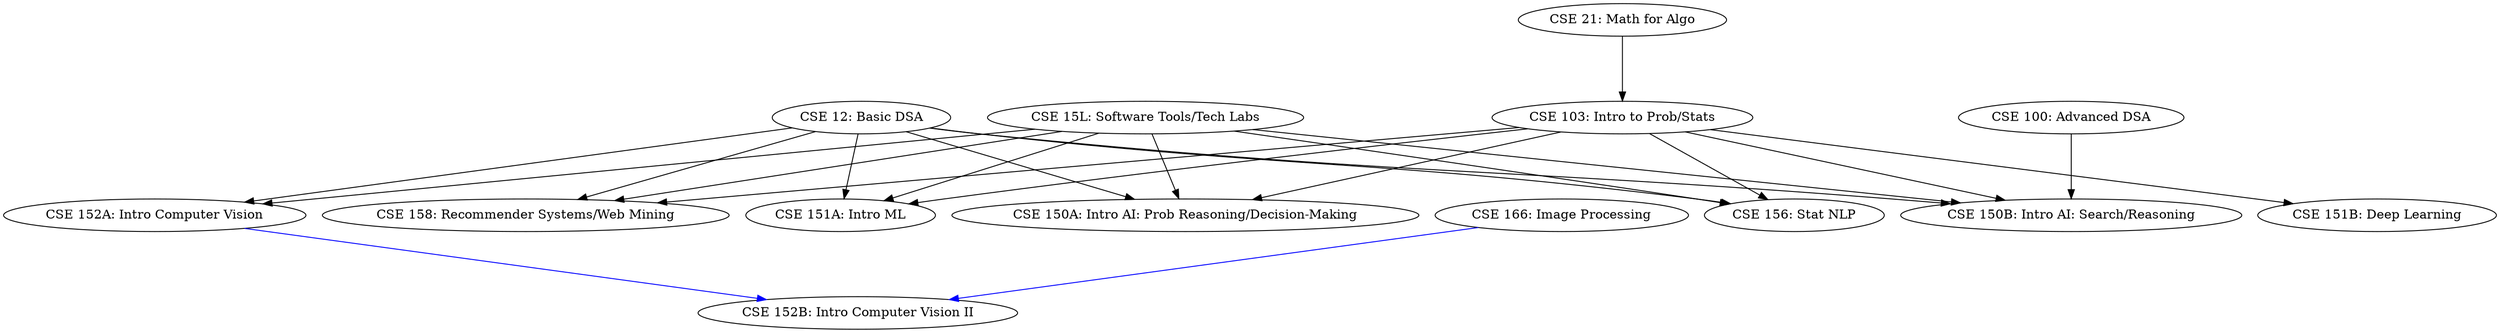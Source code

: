 digraph {
ranksep=1;

"CSE 21: Math for Algo" -> "CSE 103: Intro to Prob/Stats";
"CSE 12: Basic DSA" -> {"CSE 150A: Intro AI: Prob Reasoning/Decision-Making", "CSE 150B: Intro AI: Search/Reasoning",
	"CSE 151A: Intro ML", "CSE 152A: Intro Computer Vision", "CSE 156: Stat NLP", "CSE 158: Recommender Systems/Web Mining"};
"CSE 15L: Software Tools/Tech Labs" -> {"CSE 150A: Intro AI: Prob Reasoning/Decision-Making", "CSE 150B: Intro AI: Search/Reasoning", 
	"CSE 151A: Intro ML", "CSE 152A: Intro Computer Vision", "CSE 156: Stat NLP", "CSE 158: Recommender Systems/Web Mining"};

"CSE 100: Advanced DSA" -> "CSE 150B: Intro AI: Search/Reasoning";
"CSE 103: Intro to Prob/Stats" -> {"CSE 150A: Intro AI: Prob Reasoning/Decision-Making", "CSE 150B: Intro AI: Search/Reasoning",
	"CSE 151A: Intro ML", "CSE 151B: Deep Learning", "CSE 156: Stat NLP", "CSE 158: Recommender Systems/Web Mining"};
{"CSE 152A: Intro Computer Vision", "CSE 166: Image Processing"} -> "CSE 152B: Intro Computer Vision II"[color="blue"];
}